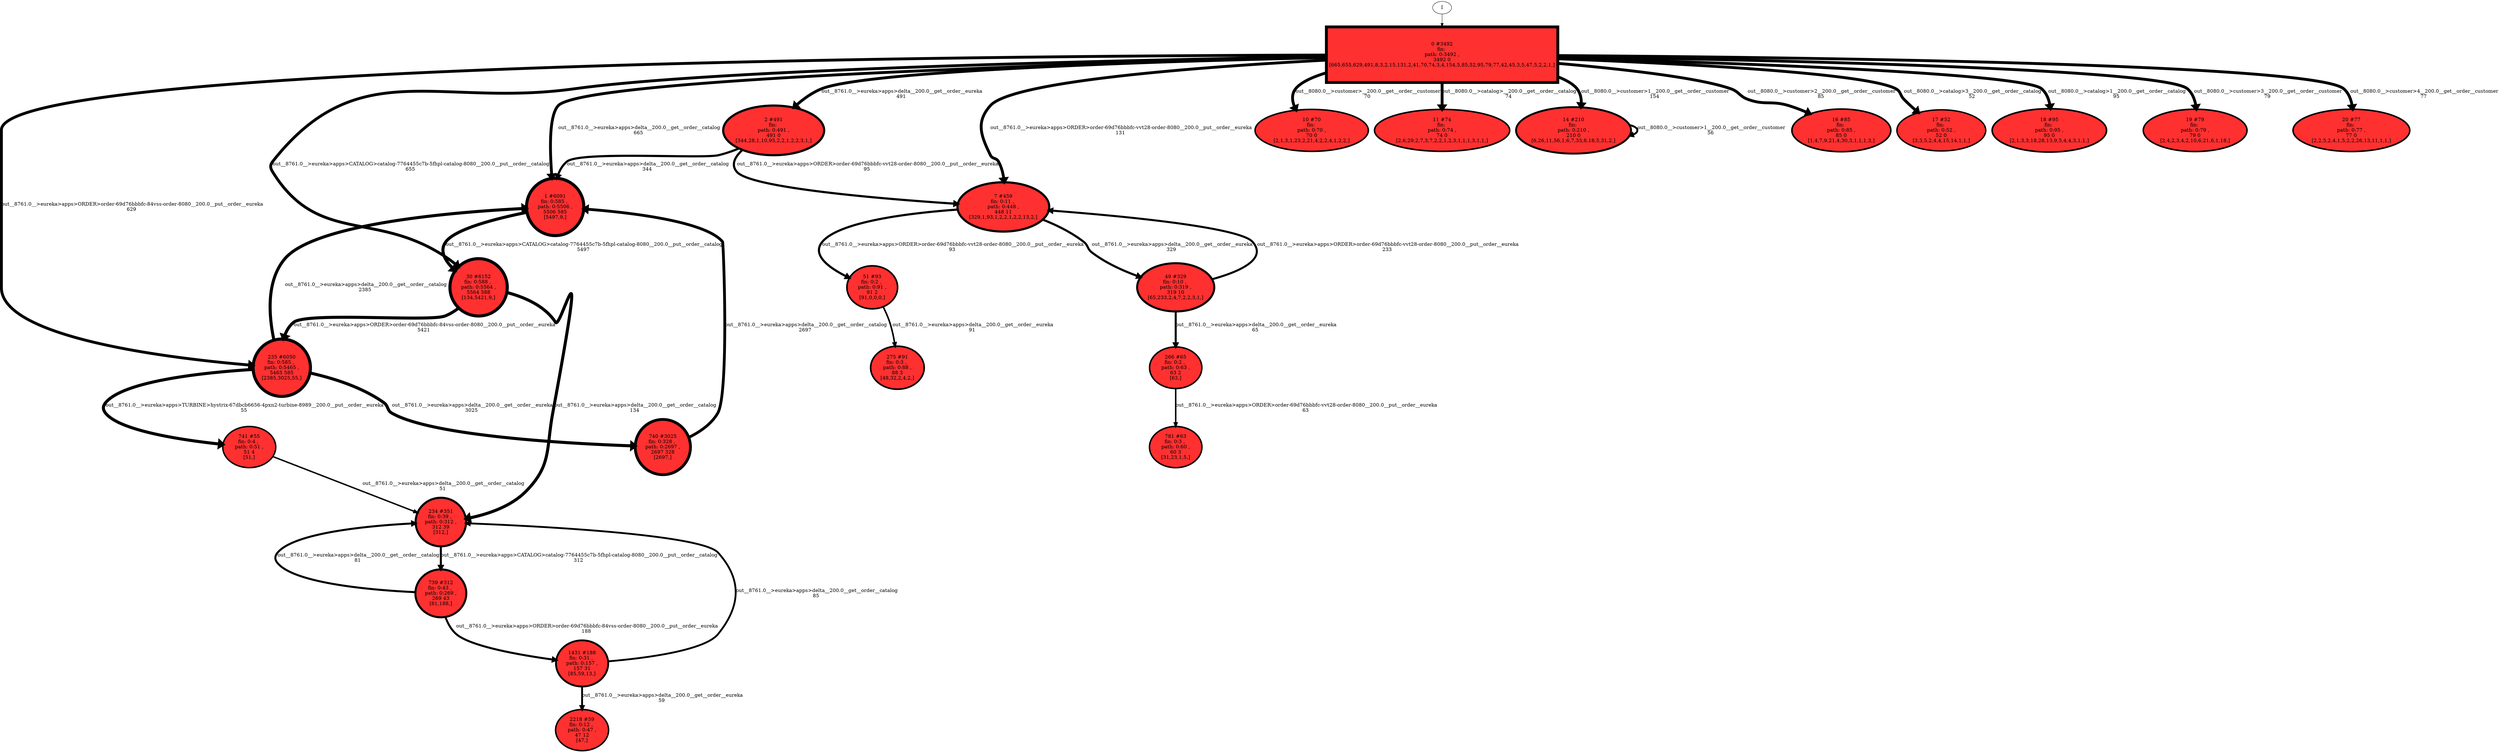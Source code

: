 // produced with flexfringe // 
digraph DFA {
	0 [label="root" shape=box];
		I -> 0;
	0 [ label="0 #3492
fin: 
 path: 0:3492 , 
3492 0
[665,655,629,491,8,3,2,15,131,2,41,70,74,3,4,154,5,85,52,95,79,77,42,45,3,5,47,5,2,2,1,]" , style=filled, fillcolor="firebrick1", width=2.21468, height=2.21468, penwidth=8.15852];
		0 -> 1 [label="out__8761.0__>eureka>apps>delta__200.0__get__order__catalog
665 " , penwidth=8.15852 ];
		0 -> 30 [label="out__8761.0__>eureka>apps>CATALOG>catalog-7764455c7b-5fhpl-catalog-8080__200.0__put__order__catalog
655 " , penwidth=8.15852 ];
		0 -> 235 [label="out__8761.0__>eureka>apps>ORDER>order-69d76bbbfc-84vss-order-8080__200.0__put__order__eureka
629 " , penwidth=8.15852 ];
		0 -> 2 [label="out__8761.0__>eureka>apps>delta__200.0__get__order__eureka
491 " , penwidth=8.15852 ];
		0 -> 7 [label="out__8761.0__>eureka>apps>ORDER>order-69d76bbbfc-vvt28-order-8080__200.0__put__order__eureka
131 " , penwidth=8.15852 ];
		0 -> 10 [label="out__8080.0__>customer>__200.0__get__order__customer
70 " , penwidth=8.15852 ];
		0 -> 11 [label="out__8080.0__>catalog>__200.0__get__order__catalog
74 " , penwidth=8.15852 ];
		0 -> 14 [label="out__8080.0__>customer>1__200.0__get__order__customer
154 " , penwidth=8.15852 ];
		0 -> 16 [label="out__8080.0__>customer>2__200.0__get__order__customer
85 " , penwidth=8.15852 ];
		0 -> 17 [label="out__8080.0__>catalog>3__200.0__get__order__catalog
52 " , penwidth=8.15852 ];
		0 -> 18 [label="out__8080.0__>catalog>1__200.0__get__order__catalog
95 " , penwidth=8.15852 ];
		0 -> 19 [label="out__8080.0__>customer>3__200.0__get__order__customer
79 " , penwidth=8.15852 ];
		0 -> 20 [label="out__8080.0__>customer>4__200.0__get__order__customer
77 " , penwidth=8.15852 ];
	1 [ label="1 #6091
fin: 0:585 , 
 path: 0:5506 , 
5506 585
[5497,9,]" , style=filled, fillcolor="firebrick1", width=2.27364, height=2.27364, penwidth=8.71473];
		1 -> 30 [label="out__8761.0__>eureka>apps>CATALOG>catalog-7764455c7b-5fhpl-catalog-8080__200.0__put__order__catalog
5497 " , penwidth=8.71473 ];
	2 [ label="2 #491
fin: 
 path: 0:491 , 
491 0
[344,28,1,10,95,2,2,1,2,2,3,1,]" , style=filled, fillcolor="firebrick1", width=1.97387, height=1.97387, penwidth=6.19848];
		2 -> 1 [label="out__8761.0__>eureka>apps>delta__200.0__get__order__catalog
344 " , penwidth=6.19848 ];
		2 -> 7 [label="out__8761.0__>eureka>apps>ORDER>order-69d76bbbfc-vvt28-order-8080__200.0__put__order__eureka
95 " , penwidth=6.19848 ];
	7 [ label="7 #459
fin: 0:11 , 
 path: 0:448 , 
448 11
[329,1,93,1,2,2,1,2,2,13,2,]" , style=filled, fillcolor="firebrick1", width=1.96448, height=1.96448, penwidth=6.13123];
		7 -> 49 [label="out__8761.0__>eureka>apps>delta__200.0__get__order__eureka
329 " , penwidth=6.13123 ];
		7 -> 51 [label="out__8761.0__>eureka>apps>ORDER>order-69d76bbbfc-vvt28-order-8080__200.0__put__order__eureka
93 " , penwidth=6.13123 ];
	10 [ label="10 #70
fin: 
 path: 0:70 , 
70 0
[2,1,3,1,23,2,21,4,2,2,4,1,2,2,]" , style=filled, fillcolor="firebrick1", width=1.66064, height=1.66064, penwidth=4.26268];
	11 [ label="11 #74
fin: 
 path: 0:74 , 
74 0
[2,6,29,2,7,3,7,2,2,1,2,3,1,1,1,3,1,1,]" , style=filled, fillcolor="firebrick1", width=1.671, height=1.671, penwidth=4.31749];
	14 [ label="14 #210
fin: 
 path: 0:210 , 
210 0
[6,26,11,56,1,6,7,33,8,18,5,31,2,]" , style=filled, fillcolor="firebrick1", width=1.84875, height=1.84875, penwidth=5.35186];
		14 -> 14 [label="out__8080.0__>customer>1__200.0__get__order__customer
56 " , penwidth=5.35186 ];
	16 [ label="16 #85
fin: 
 path: 0:85 , 
85 0
[1,4,7,9,21,4,30,3,1,1,1,3,]" , style=filled, fillcolor="firebrick1", width=1.69641, height=1.69641, penwidth=4.45435];
	17 [ label="17 #52
fin: 
 path: 0:52 , 
52 0
[3,3,5,2,4,4,15,14,1,1,]" , style=filled, fillcolor="firebrick1", width=1.60348, height=1.60348, penwidth=3.97029];
	18 [ label="18 #95
fin: 
 path: 0:95 , 
95 0
[2,1,3,3,18,28,13,9,5,4,4,3,1,1,]" , style=filled, fillcolor="firebrick1", width=1.71638, height=1.71638, penwidth=4.56435];
	19 [ label="19 #79
fin: 
 path: 0:79 , 
79 0
[2,4,2,3,4,2,10,6,21,6,1,18,]" , style=filled, fillcolor="firebrick1", width=1.68307, height=1.68307, penwidth=4.38203];
	20 [ label="20 #77
fin: 
 path: 0:77 , 
77 0
[2,2,5,2,4,1,5,2,2,26,13,11,1,1,]" , style=filled, fillcolor="firebrick1", width=1.67835, height=1.67835, penwidth=4.35671];
	30 [ label="30 #6152
fin: 0:588 , 
 path: 0:5564 , 
5564 588
[134,5421,9,]" , style=filled, fillcolor="firebrick1", width=2.27467, height=2.27467, penwidth=8.7247];
		30 -> 234 [label="out__8761.0__>eureka>apps>delta__200.0__get__order__catalog
134 " , penwidth=8.7247 ];
		30 -> 235 [label="out__8761.0__>eureka>apps>ORDER>order-69d76bbbfc-84vss-order-8080__200.0__put__order__eureka
5421 " , penwidth=8.7247 ];
	49 [ label="49 #329
fin: 0:10 , 
 path: 0:319 , 
319 10
[65,233,2,4,7,2,2,3,1,]" , style=filled, fillcolor="firebrick1", width=1.91679, height=1.91679, penwidth=5.79909];
		49 -> 266 [label="out__8761.0__>eureka>apps>delta__200.0__get__order__eureka
65 " , penwidth=5.79909 ];
		49 -> 7 [label="out__8761.0__>eureka>apps>ORDER>order-69d76bbbfc-vvt28-order-8080__200.0__put__order__eureka
233 " , penwidth=5.79909 ];
	51 [ label="51 #93
fin: 0:2 , 
 path: 0:91 , 
91 2
[91,0,0,0,]" , style=filled, fillcolor="firebrick1", width=1.71259, height=1.71259, penwidth=4.54329];
		51 -> 275 [label="out__8761.0__>eureka>apps>delta__200.0__get__order__eureka
91 " , penwidth=4.54329 ];
	234 [ label="234 #351
fin: 0:39 , 
 path: 0:312 , 
312 39
[312,]" , style=filled, fillcolor="firebrick1", width=1.92624, height=1.92624, penwidth=5.86363];
		234 -> 739 [label="out__8761.0__>eureka>apps>CATALOG>catalog-7764455c7b-5fhpl-catalog-8080__200.0__put__order__catalog
312 " , penwidth=5.86363 ];
	235 [ label="235 #6050
fin: 0:585 , 
 path: 0:5465 , 
5465 585
[2385,3025,55,]" , style=filled, fillcolor="firebrick1", width=2.27295, height=2.27295, penwidth=8.70798];
		235 -> 1 [label="out__8761.0__>eureka>apps>delta__200.0__get__order__catalog
2385 " , penwidth=8.70798 ];
		235 -> 740 [label="out__8761.0__>eureka>apps>delta__200.0__get__order__eureka
3025 " , penwidth=8.70798 ];
		235 -> 741 [label="out__8761.0__>eureka>apps>TURBINE>hystrix-67dbcb6656-4pxn2-turbine-8989__200.0__put__order__eureka
55 " , penwidth=8.70798 ];
	266 [ label="266 #65
fin: 0:2 , 
 path: 0:63 , 
63 2
[63,]" , style=filled, fillcolor="firebrick1", width=1.64667, height=1.64667, penwidth=4.18965];
		266 -> 781 [label="out__8761.0__>eureka>apps>ORDER>order-69d76bbbfc-vvt28-order-8080__200.0__put__order__eureka
63 " , penwidth=4.18965 ];
	275 [ label="275 #91
fin: 0:3 , 
 path: 0:88 , 
88 3
[48,32,2,4,2,]" , style=filled, fillcolor="firebrick1", width=1.7087, height=1.7087, penwidth=4.52179];
	739 [ label="739 #312
fin: 0:43 , 
 path: 0:269 , 
269 43
[81,188,]" , style=filled, fillcolor="firebrick1", width=1.90898, height=1.90898, penwidth=5.7462];
		739 -> 234 [label="out__8761.0__>eureka>apps>delta__200.0__get__order__catalog
81 " , penwidth=5.7462 ];
		739 -> 1431 [label="out__8761.0__>eureka>apps>ORDER>order-69d76bbbfc-84vss-order-8080__200.0__put__order__eureka
188 " , penwidth=5.7462 ];
	740 [ label="740 #3025
fin: 0:328 , 
 path: 0:2697 , 
2697 328
[2697,]" , style=filled, fillcolor="firebrick1", width=2.19889, height=2.19889, penwidth=8.015];
		740 -> 1 [label="out__8761.0__>eureka>apps>delta__200.0__get__order__catalog
2697 " , penwidth=8.015 ];
	741 [ label="741 #55
fin: 0:4 , 
 path: 0:51 , 
51 4
[51,]" , style=filled, fillcolor="firebrick1", width=1.6145, height=1.6145, penwidth=4.02535];
		741 -> 234 [label="out__8761.0__>eureka>apps>delta__200.0__get__order__catalog
51 " , penwidth=4.02535 ];
	781 [ label="781 #63
fin: 0:3 , 
 path: 0:60 , 
60 3
[31,23,1,5,]" , style=filled, fillcolor="firebrick1", width=1.64072, height=1.64072, penwidth=4.15888];
	1431 [ label="1431 #188
fin: 0:31 , 
 path: 0:157 , 
157 31
[85,59,13,]" , style=filled, fillcolor="firebrick1", width=1.83126, height=1.83126, penwidth=5.24175];
		1431 -> 234 [label="out__8761.0__>eureka>apps>delta__200.0__get__order__catalog
85 " , penwidth=5.24175 ];
		1431 -> 2218 [label="out__8761.0__>eureka>apps>delta__200.0__get__order__eureka
59 " , penwidth=5.24175 ];
	2218 [ label="2218 #59
fin: 0:12 , 
 path: 0:47 , 
47 12
[47,]" , style=filled, fillcolor="firebrick1", width=1.62813, height=1.62813, penwidth=4.09434];
}
